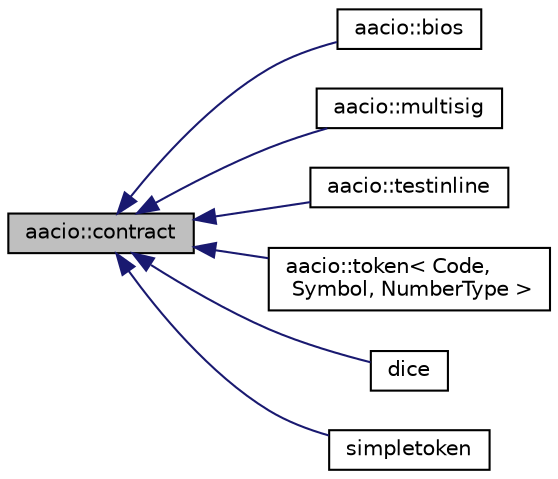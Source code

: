 digraph "aacio::contract"
{
  edge [fontname="Helvetica",fontsize="10",labelfontname="Helvetica",labelfontsize="10"];
  node [fontname="Helvetica",fontsize="10",shape=record];
  rankdir="LR";
  Node0 [label="aacio::contract",height=0.2,width=0.4,color="black", fillcolor="grey75", style="filled", fontcolor="black"];
  Node0 -> Node1 [dir="back",color="midnightblue",fontsize="10",style="solid",fontname="Helvetica"];
  Node1 [label="aacio::bios",height=0.2,width=0.4,color="black", fillcolor="white", style="filled",URL="$classaacio_1_1bios.html"];
  Node0 -> Node2 [dir="back",color="midnightblue",fontsize="10",style="solid",fontname="Helvetica"];
  Node2 [label="aacio::multisig",height=0.2,width=0.4,color="black", fillcolor="white", style="filled",URL="$classaacio_1_1multisig.html"];
  Node0 -> Node3 [dir="back",color="midnightblue",fontsize="10",style="solid",fontname="Helvetica"];
  Node3 [label="aacio::testinline",height=0.2,width=0.4,color="black", fillcolor="white", style="filled",URL="$classaacio_1_1testinline.html"];
  Node0 -> Node4 [dir="back",color="midnightblue",fontsize="10",style="solid",fontname="Helvetica"];
  Node4 [label="aacio::token\< Code,\l Symbol, NumberType \>",height=0.2,width=0.4,color="black", fillcolor="white", style="filled",URL="$classaacio_1_1token.html"];
  Node0 -> Node5 [dir="back",color="midnightblue",fontsize="10",style="solid",fontname="Helvetica"];
  Node5 [label="dice",height=0.2,width=0.4,color="black", fillcolor="white", style="filled",URL="$classdice.html"];
  Node0 -> Node6 [dir="back",color="midnightblue",fontsize="10",style="solid",fontname="Helvetica"];
  Node6 [label="simpletoken",height=0.2,width=0.4,color="black", fillcolor="white", style="filled",URL="$classsimpletoken.html"];
}
